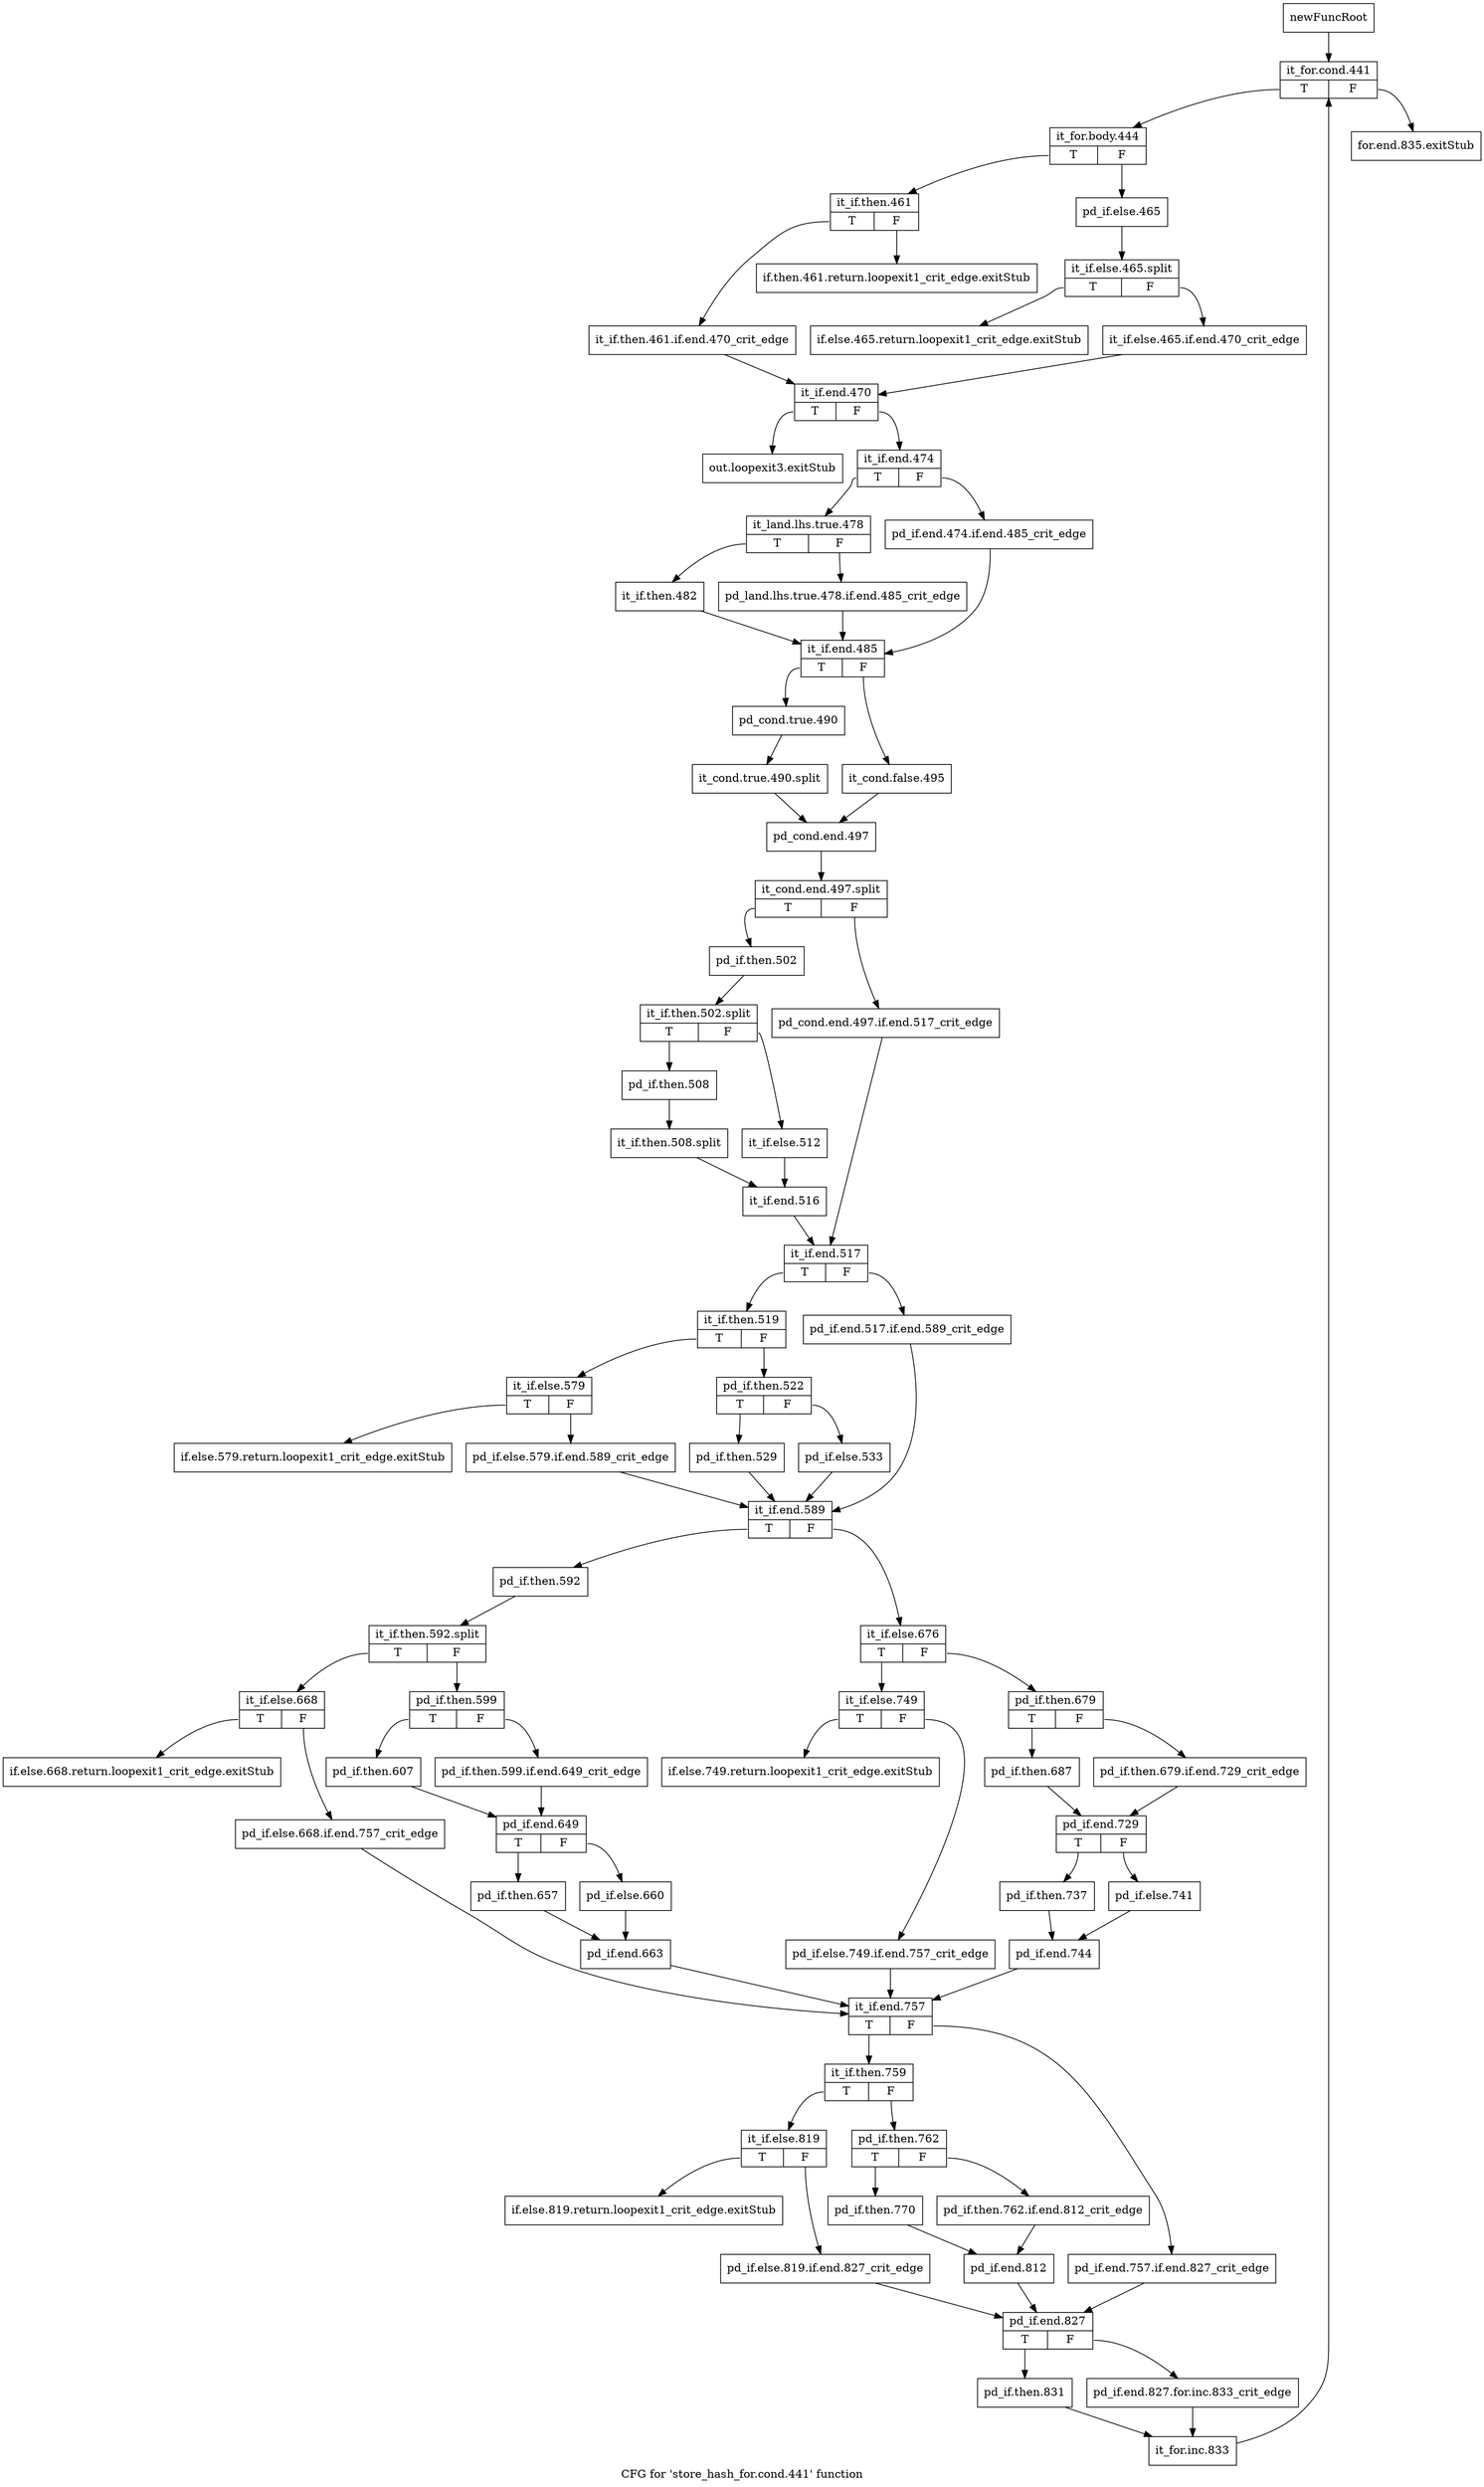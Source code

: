 digraph "CFG for 'store_hash_for.cond.441' function" {
	label="CFG for 'store_hash_for.cond.441' function";

	Node0x58f3b00 [shape=record,label="{newFuncRoot}"];
	Node0x58f3b00 -> Node0x58f3dd0;
	Node0x58f3b50 [shape=record,label="{for.end.835.exitStub}"];
	Node0x58f3ba0 [shape=record,label="{if.else.465.return.loopexit1_crit_edge.exitStub}"];
	Node0x58f3bf0 [shape=record,label="{if.then.461.return.loopexit1_crit_edge.exitStub}"];
	Node0x58f3c40 [shape=record,label="{out.loopexit3.exitStub}"];
	Node0x58f3c90 [shape=record,label="{if.else.579.return.loopexit1_crit_edge.exitStub}"];
	Node0x58f3ce0 [shape=record,label="{if.else.749.return.loopexit1_crit_edge.exitStub}"];
	Node0x58f3d30 [shape=record,label="{if.else.668.return.loopexit1_crit_edge.exitStub}"];
	Node0x58f3d80 [shape=record,label="{if.else.819.return.loopexit1_crit_edge.exitStub}"];
	Node0x58f3dd0 [shape=record,label="{it_for.cond.441|{<s0>T|<s1>F}}"];
	Node0x58f3dd0:s0 -> Node0x58f3e20;
	Node0x58f3dd0:s1 -> Node0x58f3b50;
	Node0x58f3e20 [shape=record,label="{it_for.body.444|{<s0>T|<s1>F}}"];
	Node0x58f3e20:s0 -> Node0x58f3f10;
	Node0x58f3e20:s1 -> Node0x58f3e70;
	Node0x58f3e70 [shape=record,label="{pd_if.else.465}"];
	Node0x58f3e70 -> Node0x6d23440;
	Node0x6d23440 [shape=record,label="{it_if.else.465.split|{<s0>T|<s1>F}}"];
	Node0x6d23440:s0 -> Node0x58f3ba0;
	Node0x6d23440:s1 -> Node0x58f3ec0;
	Node0x58f3ec0 [shape=record,label="{it_if.else.465.if.end.470_crit_edge}"];
	Node0x58f3ec0 -> Node0x58f3fb0;
	Node0x58f3f10 [shape=record,label="{it_if.then.461|{<s0>T|<s1>F}}"];
	Node0x58f3f10:s0 -> Node0x58f3f60;
	Node0x58f3f10:s1 -> Node0x58f3bf0;
	Node0x58f3f60 [shape=record,label="{it_if.then.461.if.end.470_crit_edge}"];
	Node0x58f3f60 -> Node0x58f3fb0;
	Node0x58f3fb0 [shape=record,label="{it_if.end.470|{<s0>T|<s1>F}}"];
	Node0x58f3fb0:s0 -> Node0x58f3c40;
	Node0x58f3fb0:s1 -> Node0x58f4000;
	Node0x58f4000 [shape=record,label="{it_if.end.474|{<s0>T|<s1>F}}"];
	Node0x58f4000:s0 -> Node0x58f40a0;
	Node0x58f4000:s1 -> Node0x58f4050;
	Node0x58f4050 [shape=record,label="{pd_if.end.474.if.end.485_crit_edge}"];
	Node0x58f4050 -> Node0x58f4190;
	Node0x58f40a0 [shape=record,label="{it_land.lhs.true.478|{<s0>T|<s1>F}}"];
	Node0x58f40a0:s0 -> Node0x58f4140;
	Node0x58f40a0:s1 -> Node0x58f40f0;
	Node0x58f40f0 [shape=record,label="{pd_land.lhs.true.478.if.end.485_crit_edge}"];
	Node0x58f40f0 -> Node0x58f4190;
	Node0x58f4140 [shape=record,label="{it_if.then.482}"];
	Node0x58f4140 -> Node0x58f4190;
	Node0x58f4190 [shape=record,label="{it_if.end.485|{<s0>T|<s1>F}}"];
	Node0x58f4190:s0 -> Node0x58f4230;
	Node0x58f4190:s1 -> Node0x58f41e0;
	Node0x58f41e0 [shape=record,label="{it_cond.false.495}"];
	Node0x58f41e0 -> Node0x58f4280;
	Node0x58f4230 [shape=record,label="{pd_cond.true.490}"];
	Node0x58f4230 -> Node0x6d22080;
	Node0x6d22080 [shape=record,label="{it_cond.true.490.split}"];
	Node0x6d22080 -> Node0x58f4280;
	Node0x58f4280 [shape=record,label="{pd_cond.end.497}"];
	Node0x58f4280 -> Node0x6d21440;
	Node0x6d21440 [shape=record,label="{it_cond.end.497.split|{<s0>T|<s1>F}}"];
	Node0x6d21440:s0 -> Node0x58f4320;
	Node0x6d21440:s1 -> Node0x58f42d0;
	Node0x58f42d0 [shape=record,label="{pd_cond.end.497.if.end.517_crit_edge}"];
	Node0x58f42d0 -> Node0x58f4460;
	Node0x58f4320 [shape=record,label="{pd_if.then.502}"];
	Node0x58f4320 -> Node0x6d20bb0;
	Node0x6d20bb0 [shape=record,label="{it_if.then.502.split|{<s0>T|<s1>F}}"];
	Node0x6d20bb0:s0 -> Node0x58f43c0;
	Node0x6d20bb0:s1 -> Node0x58f4370;
	Node0x58f4370 [shape=record,label="{it_if.else.512}"];
	Node0x58f4370 -> Node0x58f4410;
	Node0x58f43c0 [shape=record,label="{pd_if.then.508}"];
	Node0x58f43c0 -> Node0x6d206b0;
	Node0x6d206b0 [shape=record,label="{it_if.then.508.split}"];
	Node0x6d206b0 -> Node0x58f4410;
	Node0x58f4410 [shape=record,label="{it_if.end.516}"];
	Node0x58f4410 -> Node0x58f4460;
	Node0x58f4460 [shape=record,label="{it_if.end.517|{<s0>T|<s1>F}}"];
	Node0x58f4460:s0 -> Node0x58f4500;
	Node0x58f4460:s1 -> Node0x58f44b0;
	Node0x58f44b0 [shape=record,label="{pd_if.end.517.if.end.589_crit_edge}"];
	Node0x58f44b0 -> Node0x58f46e0;
	Node0x58f4500 [shape=record,label="{it_if.then.519|{<s0>T|<s1>F}}"];
	Node0x58f4500:s0 -> Node0x58f4640;
	Node0x58f4500:s1 -> Node0x58f4550;
	Node0x58f4550 [shape=record,label="{pd_if.then.522|{<s0>T|<s1>F}}"];
	Node0x58f4550:s0 -> Node0x58f45f0;
	Node0x58f4550:s1 -> Node0x58f45a0;
	Node0x58f45a0 [shape=record,label="{pd_if.else.533}"];
	Node0x58f45a0 -> Node0x58f46e0;
	Node0x58f45f0 [shape=record,label="{pd_if.then.529}"];
	Node0x58f45f0 -> Node0x58f46e0;
	Node0x58f4640 [shape=record,label="{it_if.else.579|{<s0>T|<s1>F}}"];
	Node0x58f4640:s0 -> Node0x58f3c90;
	Node0x58f4640:s1 -> Node0x58f4690;
	Node0x58f4690 [shape=record,label="{pd_if.else.579.if.end.589_crit_edge}"];
	Node0x58f4690 -> Node0x58f46e0;
	Node0x58f46e0 [shape=record,label="{it_if.end.589|{<s0>T|<s1>F}}"];
	Node0x58f46e0:s0 -> Node0x58f4a50;
	Node0x58f46e0:s1 -> Node0x58f4730;
	Node0x58f4730 [shape=record,label="{it_if.else.676|{<s0>T|<s1>F}}"];
	Node0x58f4730:s0 -> Node0x58f49b0;
	Node0x58f4730:s1 -> Node0x58f4780;
	Node0x58f4780 [shape=record,label="{pd_if.then.679|{<s0>T|<s1>F}}"];
	Node0x58f4780:s0 -> Node0x58f4820;
	Node0x58f4780:s1 -> Node0x58f47d0;
	Node0x58f47d0 [shape=record,label="{pd_if.then.679.if.end.729_crit_edge}"];
	Node0x58f47d0 -> Node0x58f4870;
	Node0x58f4820 [shape=record,label="{pd_if.then.687}"];
	Node0x58f4820 -> Node0x58f4870;
	Node0x58f4870 [shape=record,label="{pd_if.end.729|{<s0>T|<s1>F}}"];
	Node0x58f4870:s0 -> Node0x58f4910;
	Node0x58f4870:s1 -> Node0x58f48c0;
	Node0x58f48c0 [shape=record,label="{pd_if.else.741}"];
	Node0x58f48c0 -> Node0x58f4960;
	Node0x58f4910 [shape=record,label="{pd_if.then.737}"];
	Node0x58f4910 -> Node0x58f4960;
	Node0x58f4960 [shape=record,label="{pd_if.end.744}"];
	Node0x58f4960 -> Node0x58f4d70;
	Node0x58f49b0 [shape=record,label="{it_if.else.749|{<s0>T|<s1>F}}"];
	Node0x58f49b0:s0 -> Node0x58f3ce0;
	Node0x58f49b0:s1 -> Node0x58f4a00;
	Node0x58f4a00 [shape=record,label="{pd_if.else.749.if.end.757_crit_edge}"];
	Node0x58f4a00 -> Node0x58f4d70;
	Node0x58f4a50 [shape=record,label="{pd_if.then.592}"];
	Node0x58f4a50 -> Node0x6d204e0;
	Node0x6d204e0 [shape=record,label="{it_if.then.592.split|{<s0>T|<s1>F}}"];
	Node0x6d204e0:s0 -> Node0x58f4cd0;
	Node0x6d204e0:s1 -> Node0x58f4aa0;
	Node0x58f4aa0 [shape=record,label="{pd_if.then.599|{<s0>T|<s1>F}}"];
	Node0x58f4aa0:s0 -> Node0x58f4b40;
	Node0x58f4aa0:s1 -> Node0x58f4af0;
	Node0x58f4af0 [shape=record,label="{pd_if.then.599.if.end.649_crit_edge}"];
	Node0x58f4af0 -> Node0x58f4b90;
	Node0x58f4b40 [shape=record,label="{pd_if.then.607}"];
	Node0x58f4b40 -> Node0x58f4b90;
	Node0x58f4b90 [shape=record,label="{pd_if.end.649|{<s0>T|<s1>F}}"];
	Node0x58f4b90:s0 -> Node0x58f4c30;
	Node0x58f4b90:s1 -> Node0x58f4be0;
	Node0x58f4be0 [shape=record,label="{pd_if.else.660}"];
	Node0x58f4be0 -> Node0x58f4c80;
	Node0x58f4c30 [shape=record,label="{pd_if.then.657}"];
	Node0x58f4c30 -> Node0x58f4c80;
	Node0x58f4c80 [shape=record,label="{pd_if.end.663}"];
	Node0x58f4c80 -> Node0x58f4d70;
	Node0x58f4cd0 [shape=record,label="{it_if.else.668|{<s0>T|<s1>F}}"];
	Node0x58f4cd0:s0 -> Node0x58f3d30;
	Node0x58f4cd0:s1 -> Node0x58f4d20;
	Node0x58f4d20 [shape=record,label="{pd_if.else.668.if.end.757_crit_edge}"];
	Node0x58f4d20 -> Node0x58f4d70;
	Node0x58f4d70 [shape=record,label="{it_if.end.757|{<s0>T|<s1>F}}"];
	Node0x58f4d70:s0 -> Node0x58f4e10;
	Node0x58f4d70:s1 -> Node0x58f4dc0;
	Node0x58f4dc0 [shape=record,label="{pd_if.end.757.if.end.827_crit_edge}"];
	Node0x58f4dc0 -> Node0x58f5040;
	Node0x58f4e10 [shape=record,label="{it_if.then.759|{<s0>T|<s1>F}}"];
	Node0x58f4e10:s0 -> Node0x58f4fa0;
	Node0x58f4e10:s1 -> Node0x58f4e60;
	Node0x58f4e60 [shape=record,label="{pd_if.then.762|{<s0>T|<s1>F}}"];
	Node0x58f4e60:s0 -> Node0x58f4f00;
	Node0x58f4e60:s1 -> Node0x58f4eb0;
	Node0x58f4eb0 [shape=record,label="{pd_if.then.762.if.end.812_crit_edge}"];
	Node0x58f4eb0 -> Node0x58f4f50;
	Node0x58f4f00 [shape=record,label="{pd_if.then.770}"];
	Node0x58f4f00 -> Node0x58f4f50;
	Node0x58f4f50 [shape=record,label="{pd_if.end.812}"];
	Node0x58f4f50 -> Node0x58f5040;
	Node0x58f4fa0 [shape=record,label="{it_if.else.819|{<s0>T|<s1>F}}"];
	Node0x58f4fa0:s0 -> Node0x58f3d80;
	Node0x58f4fa0:s1 -> Node0x58f4ff0;
	Node0x58f4ff0 [shape=record,label="{pd_if.else.819.if.end.827_crit_edge}"];
	Node0x58f4ff0 -> Node0x58f5040;
	Node0x58f5040 [shape=record,label="{pd_if.end.827|{<s0>T|<s1>F}}"];
	Node0x58f5040:s0 -> Node0x58f50e0;
	Node0x58f5040:s1 -> Node0x58f5090;
	Node0x58f5090 [shape=record,label="{pd_if.end.827.for.inc.833_crit_edge}"];
	Node0x58f5090 -> Node0x58f5130;
	Node0x58f50e0 [shape=record,label="{pd_if.then.831}"];
	Node0x58f50e0 -> Node0x58f5130;
	Node0x58f5130 [shape=record,label="{it_for.inc.833}"];
	Node0x58f5130 -> Node0x58f3dd0;
}
